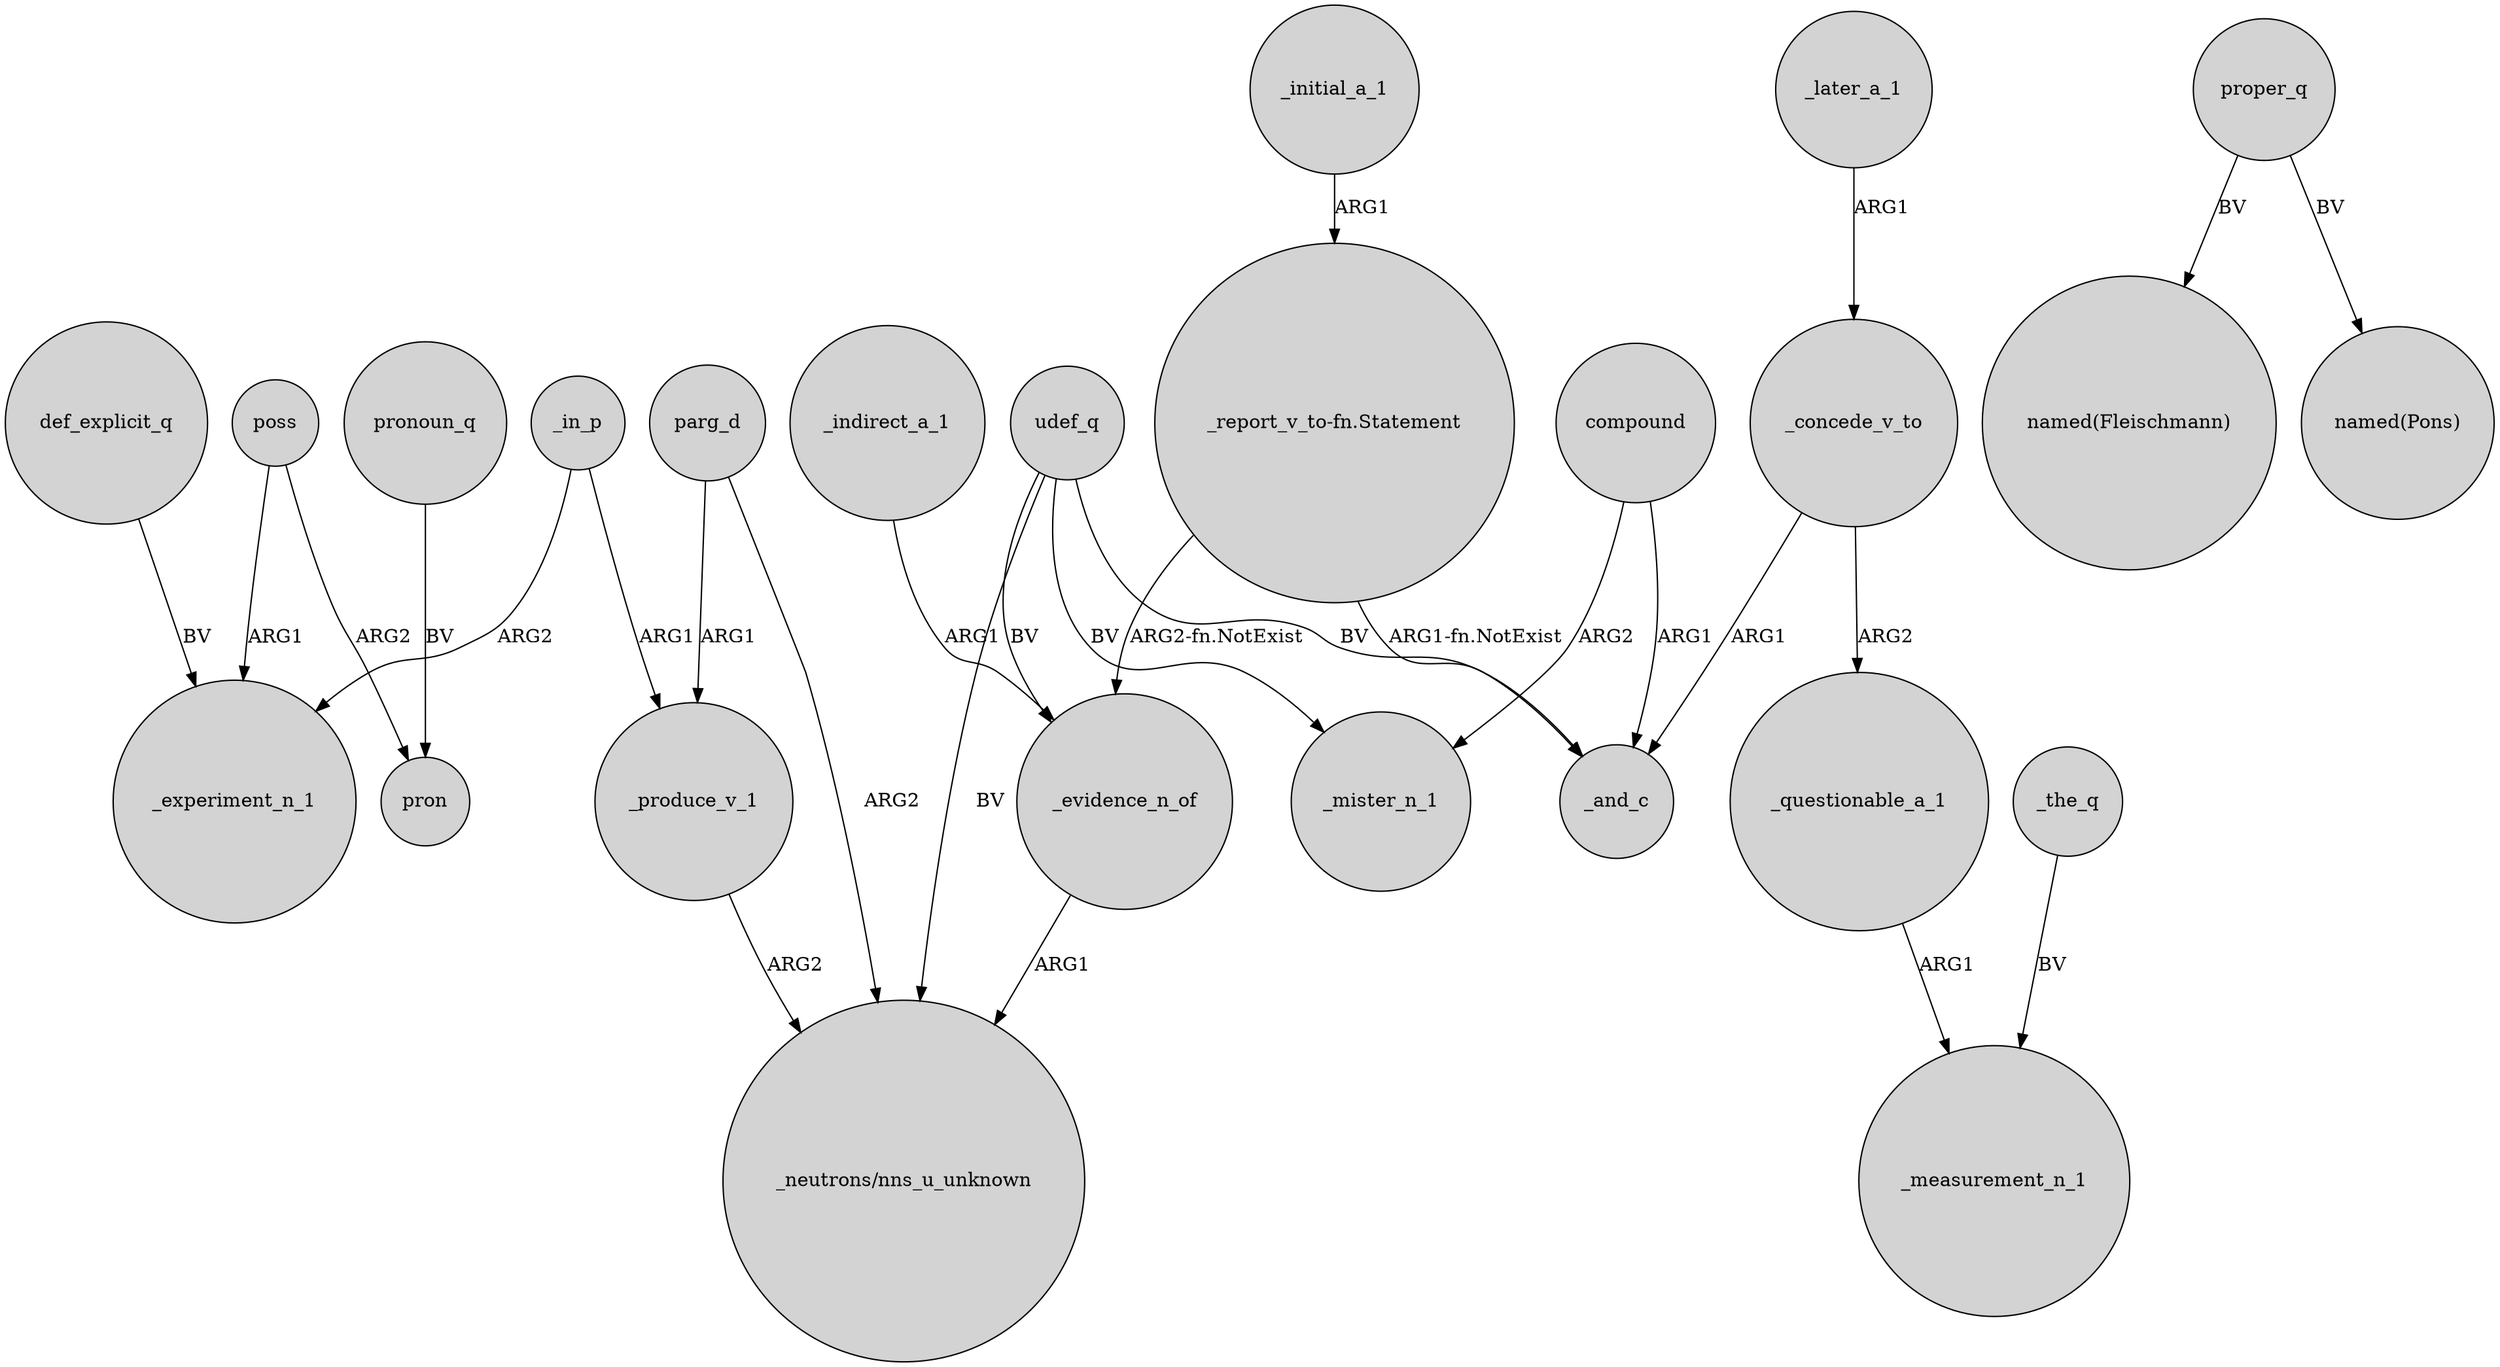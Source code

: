 digraph {
	node [shape=circle style=filled]
	def_explicit_q -> _experiment_n_1 [label=BV]
	_questionable_a_1 -> _measurement_n_1 [label=ARG1]
	poss -> pron [label=ARG2]
	proper_q -> "named(Fleischmann)" [label=BV]
	_later_a_1 -> _concede_v_to [label=ARG1]
	compound -> _mister_n_1 [label=ARG2]
	_the_q -> _measurement_n_1 [label=BV]
	udef_q -> _mister_n_1 [label=BV]
	udef_q -> _evidence_n_of [label=BV]
	"_report_v_to-fn.Statement" -> _and_c [label="ARG1-fn.NotExist"]
	_concede_v_to -> _and_c [label=ARG1]
	_produce_v_1 -> "_neutrons/nns_u_unknown" [label=ARG2]
	"_report_v_to-fn.Statement" -> _evidence_n_of [label="ARG2-fn.NotExist"]
	parg_d -> _produce_v_1 [label=ARG1]
	pronoun_q -> pron [label=BV]
	_initial_a_1 -> "_report_v_to-fn.Statement" [label=ARG1]
	poss -> _experiment_n_1 [label=ARG1]
	compound -> _and_c [label=ARG1]
	_concede_v_to -> _questionable_a_1 [label=ARG2]
	_in_p -> _experiment_n_1 [label=ARG2]
	parg_d -> "_neutrons/nns_u_unknown" [label=ARG2]
	_evidence_n_of -> "_neutrons/nns_u_unknown" [label=ARG1]
	udef_q -> "_neutrons/nns_u_unknown" [label=BV]
	_indirect_a_1 -> _evidence_n_of [label=ARG1]
	udef_q -> _and_c [label=BV]
	proper_q -> "named(Pons)" [label=BV]
	_in_p -> _produce_v_1 [label=ARG1]
}
